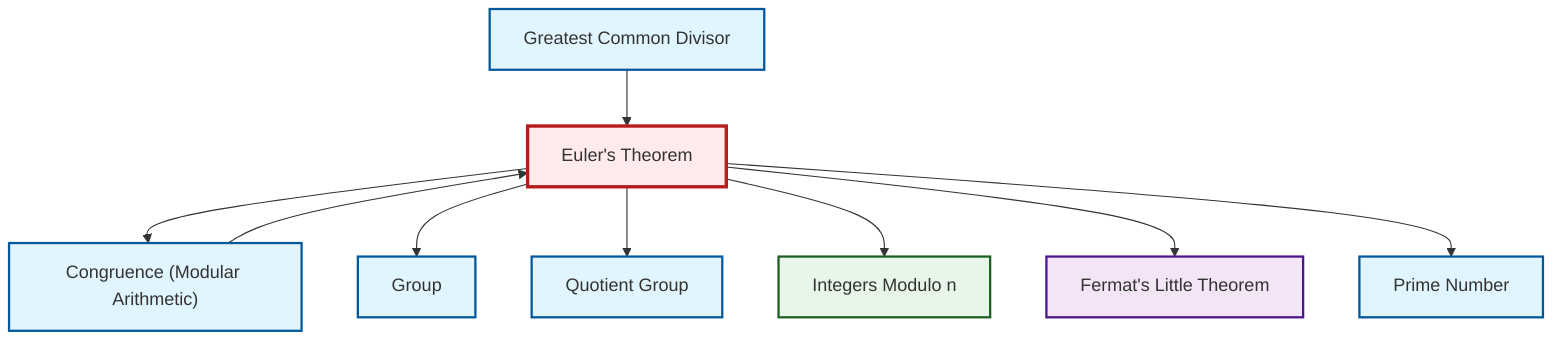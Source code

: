 graph TD
    classDef definition fill:#e1f5fe,stroke:#01579b,stroke-width:2px
    classDef theorem fill:#f3e5f5,stroke:#4a148c,stroke-width:2px
    classDef axiom fill:#fff3e0,stroke:#e65100,stroke-width:2px
    classDef example fill:#e8f5e9,stroke:#1b5e20,stroke-width:2px
    classDef current fill:#ffebee,stroke:#b71c1c,stroke-width:3px
    def-gcd["Greatest Common Divisor"]:::definition
    def-congruence["Congruence (Modular Arithmetic)"]:::definition
    def-prime["Prime Number"]:::definition
    ex-quotient-integers-mod-n["Integers Modulo n"]:::example
    def-quotient-group["Quotient Group"]:::definition
    thm-fermat-little["Fermat's Little Theorem"]:::theorem
    thm-euler["Euler's Theorem"]:::theorem
    def-group["Group"]:::definition
    thm-euler --> def-congruence
    def-congruence --> thm-euler
    thm-euler --> def-group
    thm-euler --> def-quotient-group
    thm-euler --> ex-quotient-integers-mod-n
    thm-euler --> thm-fermat-little
    def-gcd --> thm-euler
    thm-euler --> def-prime
    class thm-euler current